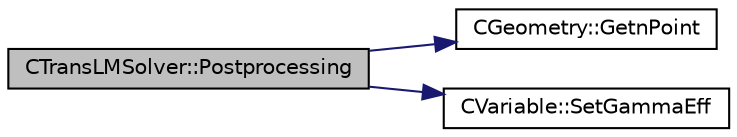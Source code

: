 digraph "CTransLMSolver::Postprocessing"
{
  edge [fontname="Helvetica",fontsize="10",labelfontname="Helvetica",labelfontsize="10"];
  node [fontname="Helvetica",fontsize="10",shape=record];
  rankdir="LR";
  Node161 [label="CTransLMSolver::Postprocessing",height=0.2,width=0.4,color="black", fillcolor="grey75", style="filled", fontcolor="black"];
  Node161 -> Node162 [color="midnightblue",fontsize="10",style="solid",fontname="Helvetica"];
  Node162 [label="CGeometry::GetnPoint",height=0.2,width=0.4,color="black", fillcolor="white", style="filled",URL="$class_c_geometry.html#aa68b666b38f4d2c7021736ae86940f44",tooltip="Get number of points. "];
  Node161 -> Node163 [color="midnightblue",fontsize="10",style="solid",fontname="Helvetica"];
  Node163 [label="CVariable::SetGammaEff",height=0.2,width=0.4,color="black", fillcolor="white", style="filled",URL="$class_c_variable.html#a913e100b233e5c4fa74fa4479ac0bca6",tooltip="A virtual member. "];
}
